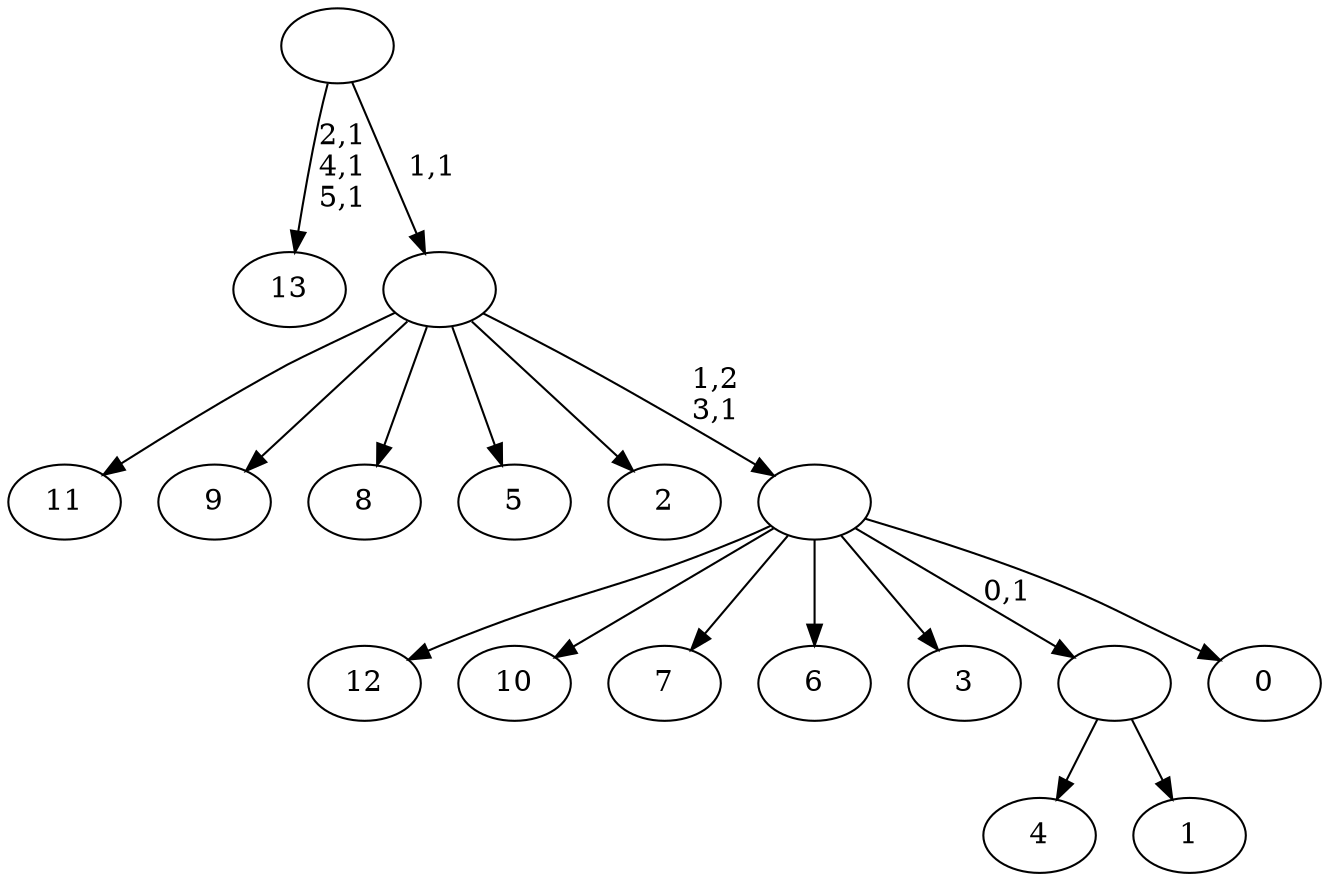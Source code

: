 digraph T {
	20 [label="13"]
	16 [label="12"]
	15 [label="11"]
	14 [label="10"]
	13 [label="9"]
	12 [label="8"]
	11 [label="7"]
	10 [label="6"]
	9 [label="5"]
	8 [label="4"]
	7 [label="3"]
	6 [label="2"]
	5 [label="1"]
	4 [label=""]
	3 [label="0"]
	2 [label=""]
	1 [label=""]
	0 [label=""]
	4 -> 8 [label=""]
	4 -> 5 [label=""]
	2 -> 16 [label=""]
	2 -> 14 [label=""]
	2 -> 11 [label=""]
	2 -> 10 [label=""]
	2 -> 7 [label=""]
	2 -> 4 [label="0,1"]
	2 -> 3 [label=""]
	1 -> 15 [label=""]
	1 -> 13 [label=""]
	1 -> 12 [label=""]
	1 -> 9 [label=""]
	1 -> 6 [label=""]
	1 -> 2 [label="1,2\n3,1"]
	0 -> 20 [label="2,1\n4,1\n5,1"]
	0 -> 1 [label="1,1"]
}
